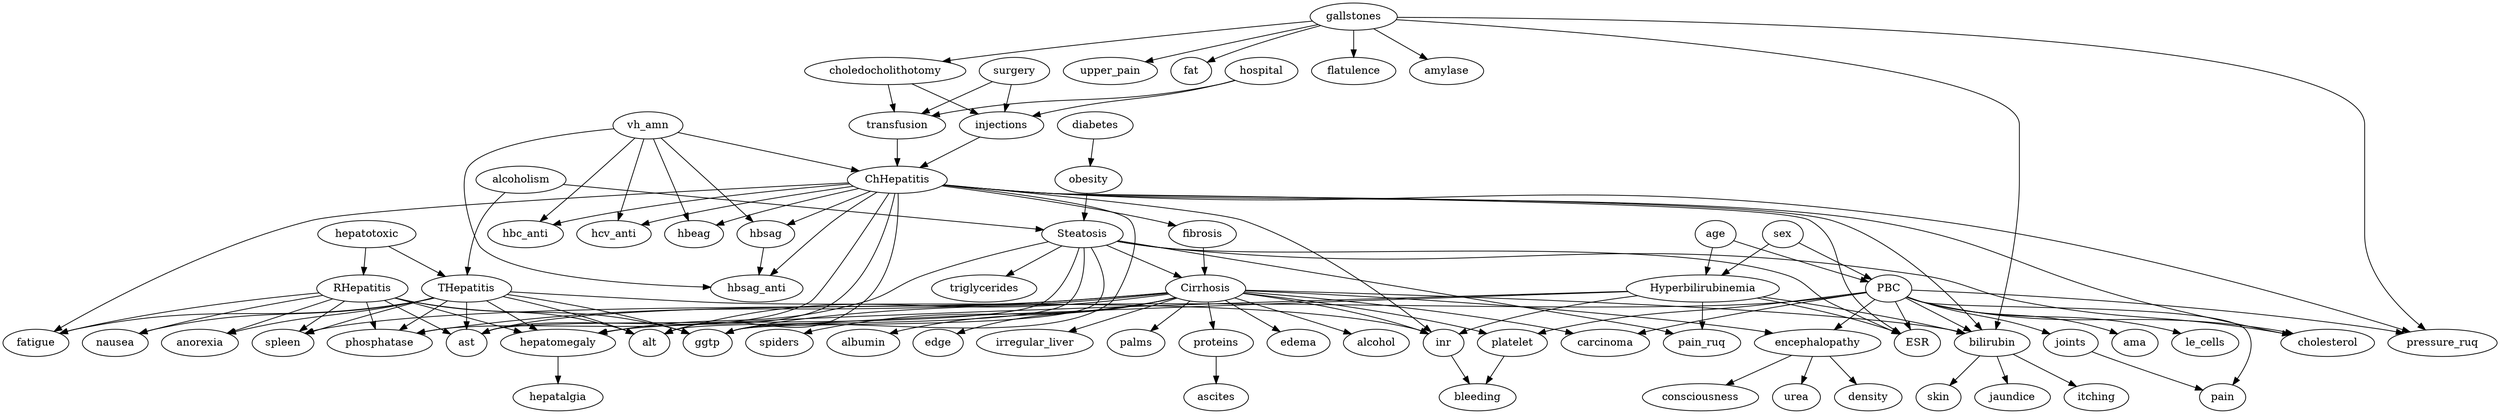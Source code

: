 digraph G {
	alcoholism;
	THepatitis;
	alcoholism -> THepatitis;
	Steatosis;
	alcoholism -> Steatosis;
	vh_amn;
	ChHepatitis;
	vh_amn -> ChHepatitis;
	hbsag;
	vh_amn -> hbsag;
	hbsag_anti;
	vh_amn -> hbsag_anti;
	hbc_anti;
	vh_amn -> hbc_anti;
	hcv_anti;
	vh_amn -> hcv_anti;
	hbeag;
	vh_amn -> hbeag;
	hepatotoxic;
	hepatotoxic -> THepatitis;
	RHepatitis;
	hepatotoxic -> RHepatitis;
	fatigue;
	THepatitis -> fatigue;
	phosphatase;
	THepatitis -> phosphatase;
	inr;
	THepatitis -> inr;
	hepatomegaly;
	THepatitis -> hepatomegaly;
	alt;
	THepatitis -> alt;
	ast;
	THepatitis -> ast;
	ggtp;
	THepatitis -> ggtp;
	anorexia;
	THepatitis -> anorexia;
	nausea;
	THepatitis -> nausea;
	spleen;
	THepatitis -> spleen;
	hospital;
	injections;
	hospital -> injections;
	transfusion;
	hospital -> transfusion;
	surgery;
	surgery -> injections;
	surgery -> transfusion;
	gallstones;
	choledocholithotomy;
	gallstones -> choledocholithotomy;
	bilirubin;
	gallstones -> bilirubin;
	upper_pain;
	gallstones -> upper_pain;
	fat;
	gallstones -> fat;
	pressure_ruq;
	gallstones -> pressure_ruq;
	flatulence;
	gallstones -> flatulence;
	amylase;
	gallstones -> amylase;
	choledocholithotomy -> injections;
	choledocholithotomy -> transfusion;
	injections -> ChHepatitis;
	transfusion -> ChHepatitis;
	fibrosis;
	ChHepatitis -> fibrosis;
	ChHepatitis -> fatigue;
	ChHepatitis -> bilirubin;
	ChHepatitis -> pressure_ruq;
	ChHepatitis -> phosphatase;
	ChHepatitis -> inr;
	ESR;
	ChHepatitis -> ESR;
	ChHepatitis -> alt;
	ChHepatitis -> ast;
	ChHepatitis -> ggtp;
	cholesterol;
	ChHepatitis -> cholesterol;
	ChHepatitis -> hbsag;
	ChHepatitis -> hbsag_anti;
	ChHepatitis -> hbc_anti;
	ChHepatitis -> hcv_anti;
	ChHepatitis -> hbeag;
	sex;
	PBC;
	sex -> PBC;
	Hyperbilirubinemia;
	sex -> Hyperbilirubinemia;
	age;
	age -> PBC;
	age -> Hyperbilirubinemia;
	PBC -> bilirubin;
	PBC -> pressure_ruq;
	ama;
	PBC -> ama;
	le_cells;
	PBC -> le_cells;
	joints;
	PBC -> joints;
	pain;
	PBC -> pain;
	platelet;
	PBC -> platelet;
	encephalopathy;
	PBC -> encephalopathy;
	PBC -> ESR;
	PBC -> ggtp;
	PBC -> cholesterol;
	carcinoma;
	PBC -> carcinoma;
	Cirrhosis;
	fibrosis -> Cirrhosis;
	diabetes;
	obesity;
	diabetes -> obesity;
	obesity -> Steatosis;
	Steatosis -> Cirrhosis;
	triglycerides;
	Steatosis -> triglycerides;
	pain_ruq;
	Steatosis -> pain_ruq;
	Steatosis -> hepatomegaly;
	Steatosis -> ESR;
	Steatosis -> alt;
	Steatosis -> ast;
	Steatosis -> ggtp;
	Steatosis -> cholesterol;
	Cirrhosis -> bilirubin;
	Cirrhosis -> phosphatase;
	proteins;
	Cirrhosis -> proteins;
	edema;
	Cirrhosis -> edema;
	Cirrhosis -> platelet;
	Cirrhosis -> inr;
	alcohol;
	Cirrhosis -> alcohol;
	Cirrhosis -> encephalopathy;
	Cirrhosis -> alt;
	Cirrhosis -> ast;
	Cirrhosis -> spleen;
	spiders;
	Cirrhosis -> spiders;
	albumin;
	Cirrhosis -> albumin;
	"edge";
	Cirrhosis -> "edge";
	irregular_liver;
	Cirrhosis -> irregular_liver;
	palms;
	Cirrhosis -> palms;
	Cirrhosis -> carcinoma;
	Hyperbilirubinemia -> bilirubin;
	Hyperbilirubinemia -> pain_ruq;
	Hyperbilirubinemia -> inr;
	Hyperbilirubinemia -> hepatomegaly;
	Hyperbilirubinemia -> ESR;
	Hyperbilirubinemia -> ggtp;
	RHepatitis -> fatigue;
	RHepatitis -> phosphatase;
	RHepatitis -> hepatomegaly;
	RHepatitis -> alt;
	RHepatitis -> ast;
	RHepatitis -> ggtp;
	RHepatitis -> anorexia;
	RHepatitis -> nausea;
	RHepatitis -> spleen;
	itching;
	bilirubin -> itching;
	skin;
	bilirubin -> skin;
	jaundice;
	bilirubin -> jaundice;
	joints -> pain;
	ascites;
	proteins -> ascites;
	bleeding;
	platelet -> bleeding;
	inr -> bleeding;
	urea;
	encephalopathy -> urea;
	density;
	encephalopathy -> density;
	consciousness;
	encephalopathy -> consciousness;
	hepatalgia;
	hepatomegaly -> hepatalgia;
	hbsag -> hbsag_anti;
}
